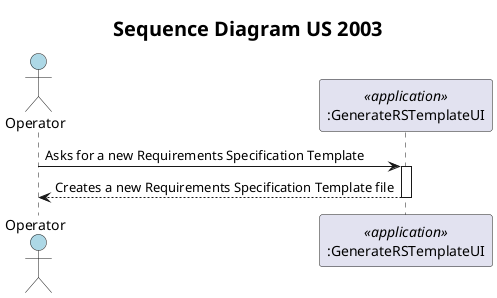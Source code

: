 @startuml
title <size:20>Sequence Diagram US 2003</size>

'http://plantuml.com/skinparam.html
skinparam monochrome false
skinparam packageStyle rect
skinparam defaultFontName FG Virgil
skinparam shadowing false

actor "Operator" as U #lightblue
participant ":GenerateRSTemplateUI" as C <<application>>

U -> C: Asks for a new Requirements Specification Template
activate C
C --> U: Creates a new Requirements Specification Template file
deactivate C

@enduml